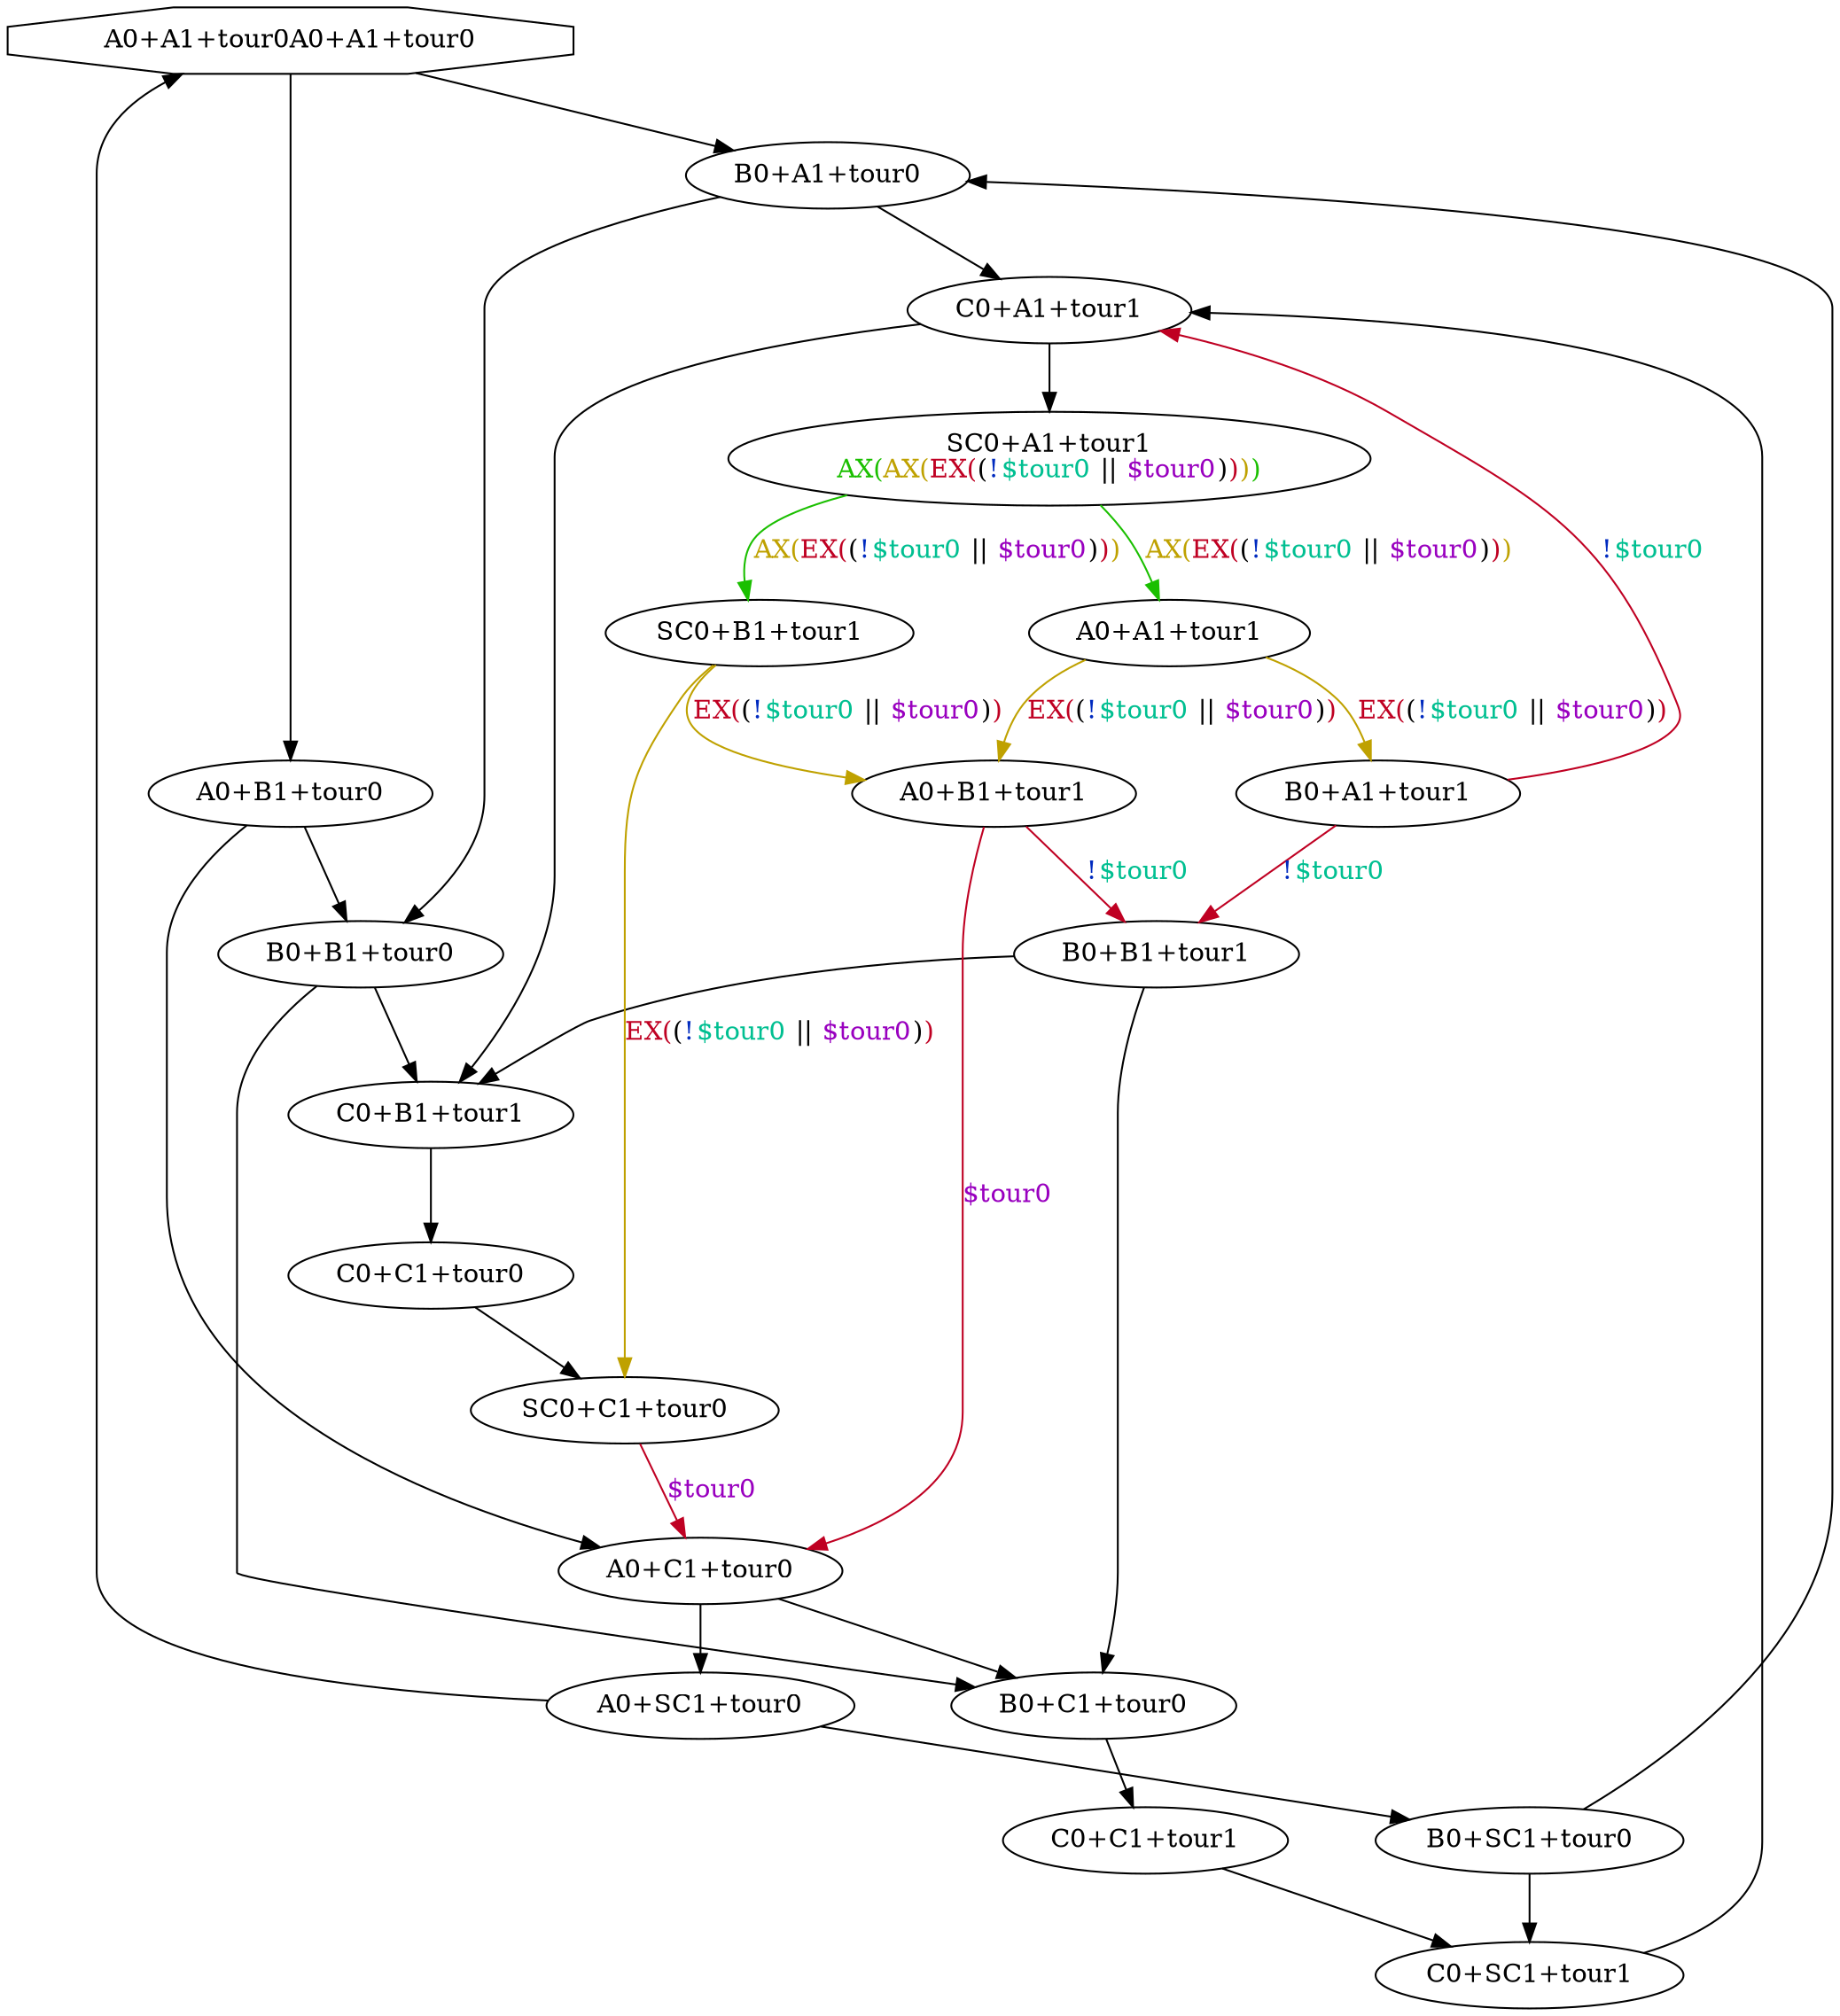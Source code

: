 digraph system {
N0 [label=<A0+A1+tour0A0+A1+tour0>,shape=octagon]
N1 [label=<B0+A1+tour0>]
N2 [label=<C0+A1+tour1>]
N3 [label=<SC0+A1+tour1<BR/><FONT COLOR="0.30999985 1 0.75">AX(<FONT COLOR="0.13999987 1 0.75">AX(<FONT COLOR="0.9699999 1 0.75">EX(<FONT COLOR="black">(<FONT COLOR="0.6299999 1 0.75">!<FONT COLOR="0.45999986 1 0.75">$tour0</FONT></FONT> || <FONT COLOR="0.7999999 1 0.75">$tour0</FONT>)</FONT>)</FONT>)</FONT>)</FONT>>]
N4 [label=<A0+A1+tour1>]
N5 [label=<B0+A1+tour1>]
N6 [label=<B0+B1+tour1>]
N7 [label=<C0+B1+tour1>]
N8 [label=<C0+C1+tour0>]
N9 [label=<SC0+C1+tour0>]
N10 [label=<A0+C1+tour0>]
N11 [label=<B0+C1+tour0>]
N12 [label=<C0+C1+tour1>]
N13 [label=<C0+SC1+tour1>]
N14 [label=<A0+SC1+tour0>]
N15 [label=<B0+SC1+tour0>]
N16 [label=<A0+B1+tour1>]
N17 [label=<SC0+B1+tour1>]
N18 [label=<B0+B1+tour0>]
N19 [label=<A0+B1+tour0>]
N0 -> N1
N0 -> N19
N1 -> N2
N1 -> N18
N2 -> N3
N2 -> N7
N6 -> N7
N6 -> N11
N7 -> N8
N8 -> N9
N10 -> N11
N10 -> N14
N11 -> N12
N12 -> N13
N13 -> N2
N14 -> N15
N14 -> N0
N15 -> N13
N15 -> N1
N18 -> N7
N18 -> N11
N19 -> N18
N19 -> N10
N17 -> N9 [color="0.13999987 1 0.75",label=<<FONT COLOR="0.9699999 1 0.75">EX(<FONT COLOR="black">(<FONT COLOR="0.6299999 1 0.75">!<FONT COLOR="0.45999986 1 0.75">$tour0</FONT></FONT> || <FONT COLOR="0.7999999 1 0.75">$tour0</FONT>)</FONT>)</FONT>>]
N3 -> N4 [color="0.30999985 1 0.75",label=<<FONT COLOR="0.13999987 1 0.75">AX(<FONT COLOR="0.9699999 1 0.75">EX(<FONT COLOR="black">(<FONT COLOR="0.6299999 1 0.75">!<FONT COLOR="0.45999986 1 0.75">$tour0</FONT></FONT> || <FONT COLOR="0.7999999 1 0.75">$tour0</FONT>)</FONT>)</FONT>)</FONT>>]
N5 -> N2 [color="0.9699999 1 0.75",label=<<FONT COLOR="0.6299999 1 0.75">!<FONT COLOR="0.45999986 1 0.75">$tour0</FONT></FONT>>]
N5 -> N6 [color="0.9699999 1 0.75",label=<<FONT COLOR="0.6299999 1 0.75">!<FONT COLOR="0.45999986 1 0.75">$tour0</FONT></FONT>>]
N3 -> N17 [color="0.30999985 1 0.75",label=<<FONT COLOR="0.13999987 1 0.75">AX(<FONT COLOR="0.9699999 1 0.75">EX(<FONT COLOR="black">(<FONT COLOR="0.6299999 1 0.75">!<FONT COLOR="0.45999986 1 0.75">$tour0</FONT></FONT> || <FONT COLOR="0.7999999 1 0.75">$tour0</FONT>)</FONT>)</FONT>)</FONT>>]
N16 -> N10 [color="0.9699999 1 0.75",label=<<FONT COLOR="0.7999999 1 0.75">$tour0</FONT>>]
N9 -> N10 [color="0.9699999 1 0.75",label=<<FONT COLOR="0.7999999 1 0.75">$tour0</FONT>>]
N4 -> N16 [color="0.13999987 1 0.75",label=<<FONT COLOR="0.9699999 1 0.75">EX(<FONT COLOR="black">(<FONT COLOR="0.6299999 1 0.75">!<FONT COLOR="0.45999986 1 0.75">$tour0</FONT></FONT> || <FONT COLOR="0.7999999 1 0.75">$tour0</FONT>)</FONT>)</FONT>>]
N17 -> N16 [color="0.13999987 1 0.75",label=<<FONT COLOR="0.9699999 1 0.75">EX(<FONT COLOR="black">(<FONT COLOR="0.6299999 1 0.75">!<FONT COLOR="0.45999986 1 0.75">$tour0</FONT></FONT> || <FONT COLOR="0.7999999 1 0.75">$tour0</FONT>)</FONT>)</FONT>>]
N4 -> N5 [color="0.13999987 1 0.75",label=<<FONT COLOR="0.9699999 1 0.75">EX(<FONT COLOR="black">(<FONT COLOR="0.6299999 1 0.75">!<FONT COLOR="0.45999986 1 0.75">$tour0</FONT></FONT> || <FONT COLOR="0.7999999 1 0.75">$tour0</FONT>)</FONT>)</FONT>>]
N16 -> N6 [color="0.9699999 1 0.75",label=<<FONT COLOR="0.6299999 1 0.75">!<FONT COLOR="0.45999986 1 0.75">$tour0</FONT></FONT>>]
}
